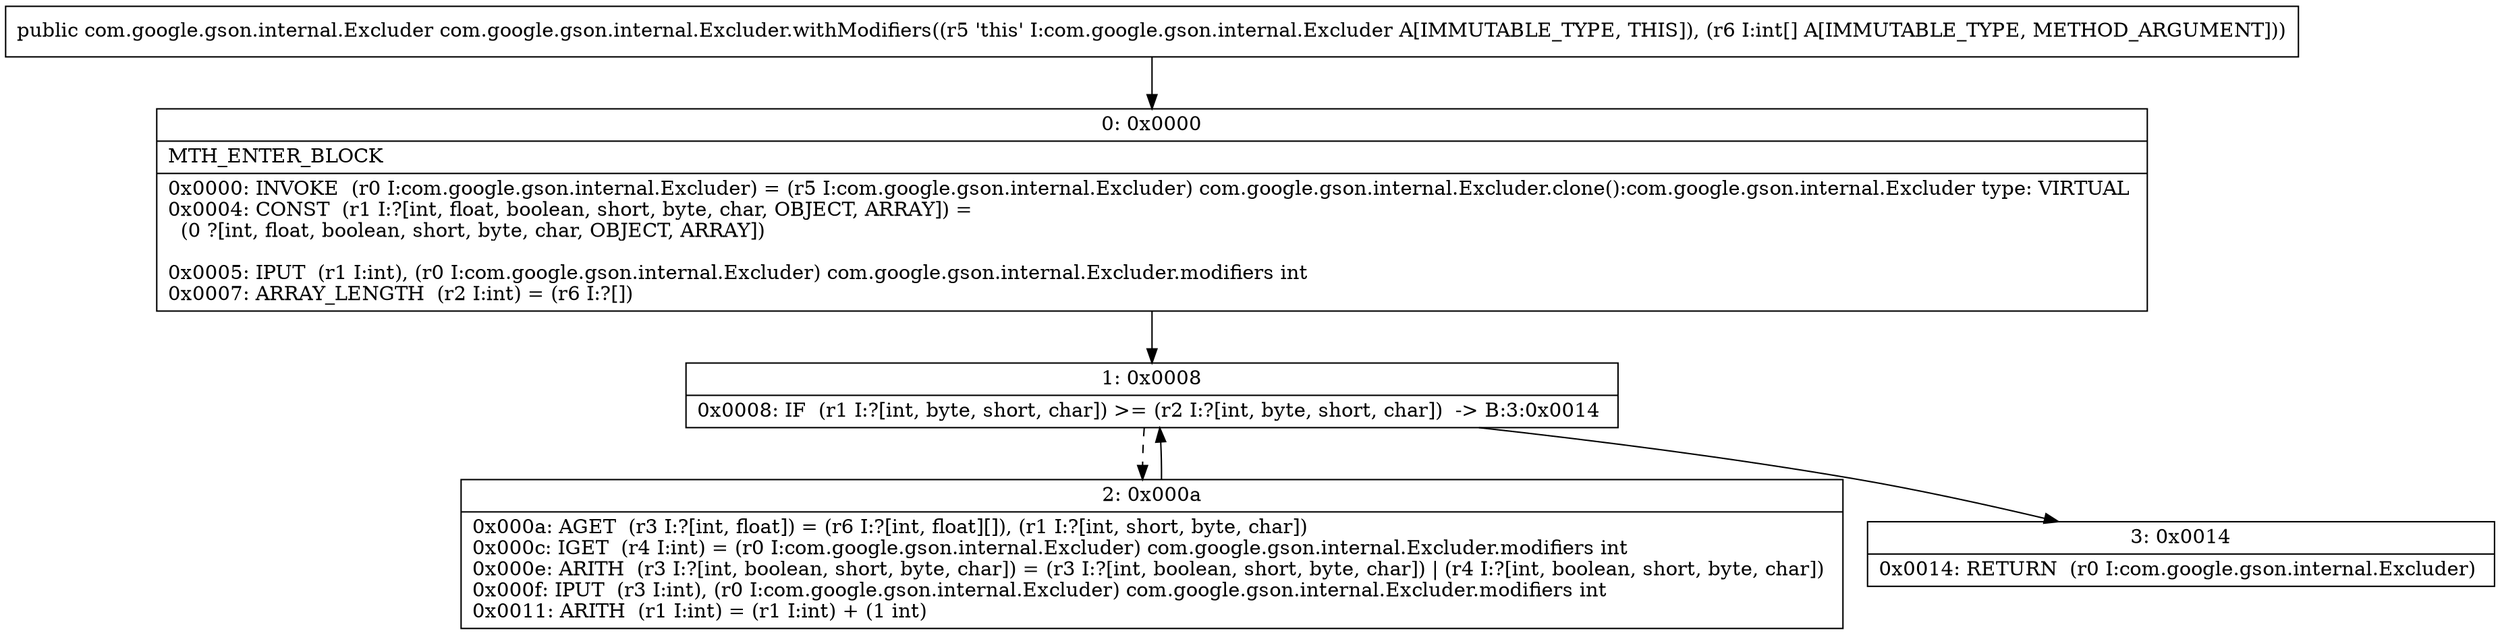 digraph "CFG forcom.google.gson.internal.Excluder.withModifiers([I)Lcom\/google\/gson\/internal\/Excluder;" {
Node_0 [shape=record,label="{0\:\ 0x0000|MTH_ENTER_BLOCK\l|0x0000: INVOKE  (r0 I:com.google.gson.internal.Excluder) = (r5 I:com.google.gson.internal.Excluder) com.google.gson.internal.Excluder.clone():com.google.gson.internal.Excluder type: VIRTUAL \l0x0004: CONST  (r1 I:?[int, float, boolean, short, byte, char, OBJECT, ARRAY]) = \l  (0 ?[int, float, boolean, short, byte, char, OBJECT, ARRAY])\l \l0x0005: IPUT  (r1 I:int), (r0 I:com.google.gson.internal.Excluder) com.google.gson.internal.Excluder.modifiers int \l0x0007: ARRAY_LENGTH  (r2 I:int) = (r6 I:?[]) \l}"];
Node_1 [shape=record,label="{1\:\ 0x0008|0x0008: IF  (r1 I:?[int, byte, short, char]) \>= (r2 I:?[int, byte, short, char])  \-\> B:3:0x0014 \l}"];
Node_2 [shape=record,label="{2\:\ 0x000a|0x000a: AGET  (r3 I:?[int, float]) = (r6 I:?[int, float][]), (r1 I:?[int, short, byte, char]) \l0x000c: IGET  (r4 I:int) = (r0 I:com.google.gson.internal.Excluder) com.google.gson.internal.Excluder.modifiers int \l0x000e: ARITH  (r3 I:?[int, boolean, short, byte, char]) = (r3 I:?[int, boolean, short, byte, char]) \| (r4 I:?[int, boolean, short, byte, char]) \l0x000f: IPUT  (r3 I:int), (r0 I:com.google.gson.internal.Excluder) com.google.gson.internal.Excluder.modifiers int \l0x0011: ARITH  (r1 I:int) = (r1 I:int) + (1 int) \l}"];
Node_3 [shape=record,label="{3\:\ 0x0014|0x0014: RETURN  (r0 I:com.google.gson.internal.Excluder) \l}"];
MethodNode[shape=record,label="{public com.google.gson.internal.Excluder com.google.gson.internal.Excluder.withModifiers((r5 'this' I:com.google.gson.internal.Excluder A[IMMUTABLE_TYPE, THIS]), (r6 I:int[] A[IMMUTABLE_TYPE, METHOD_ARGUMENT])) }"];
MethodNode -> Node_0;
Node_0 -> Node_1;
Node_1 -> Node_2[style=dashed];
Node_1 -> Node_3;
Node_2 -> Node_1;
}


